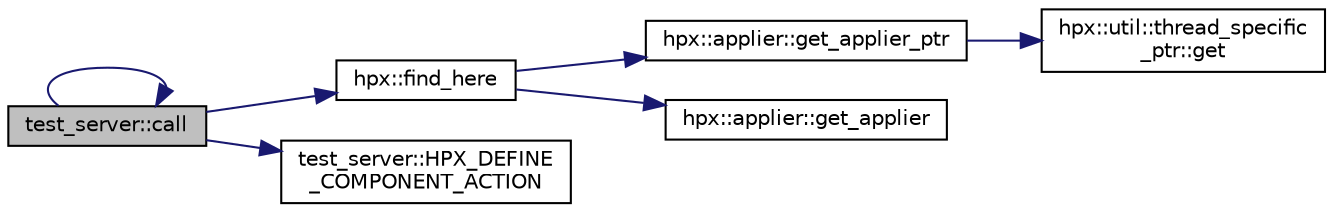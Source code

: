digraph "test_server::call"
{
  edge [fontname="Helvetica",fontsize="10",labelfontname="Helvetica",labelfontsize="10"];
  node [fontname="Helvetica",fontsize="10",shape=record];
  rankdir="LR";
  Node257 [label="test_server::call",height=0.2,width=0.4,color="black", fillcolor="grey75", style="filled", fontcolor="black"];
  Node257 -> Node258 [color="midnightblue",fontsize="10",style="solid",fontname="Helvetica"];
  Node258 [label="hpx::find_here",height=0.2,width=0.4,color="black", fillcolor="white", style="filled",URL="$d8/d83/namespacehpx.html#af07c1b6e26bcdfb1138643a1a2133cf4",tooltip="Return the global id representing this locality. "];
  Node258 -> Node259 [color="midnightblue",fontsize="10",style="solid",fontname="Helvetica"];
  Node259 [label="hpx::applier::get_applier_ptr",height=0.2,width=0.4,color="black", fillcolor="white", style="filled",URL="$d8/dcb/namespacehpx_1_1applier.html#a617483cf2b77ad3a0aa428ade7b35299"];
  Node259 -> Node260 [color="midnightblue",fontsize="10",style="solid",fontname="Helvetica"];
  Node260 [label="hpx::util::thread_specific\l_ptr::get",height=0.2,width=0.4,color="black", fillcolor="white", style="filled",URL="$d4/d4c/structhpx_1_1util_1_1thread__specific__ptr.html#a3b27d8520710478aa41d1f74206bdba9"];
  Node258 -> Node261 [color="midnightblue",fontsize="10",style="solid",fontname="Helvetica"];
  Node261 [label="hpx::applier::get_applier",height=0.2,width=0.4,color="black", fillcolor="white", style="filled",URL="$d8/dcb/namespacehpx_1_1applier.html#aba1147ab54a476403b37f20a39b1e239"];
  Node257 -> Node262 [color="midnightblue",fontsize="10",style="solid",fontname="Helvetica"];
  Node262 [label="test_server::HPX_DEFINE\l_COMPONENT_ACTION",height=0.2,width=0.4,color="black", fillcolor="white", style="filled",URL="$d5/d5d/structtest__server.html#ae4b57fb55833ef7e4ce21e54d2b706db"];
  Node257 -> Node257 [color="midnightblue",fontsize="10",style="solid",fontname="Helvetica"];
}
